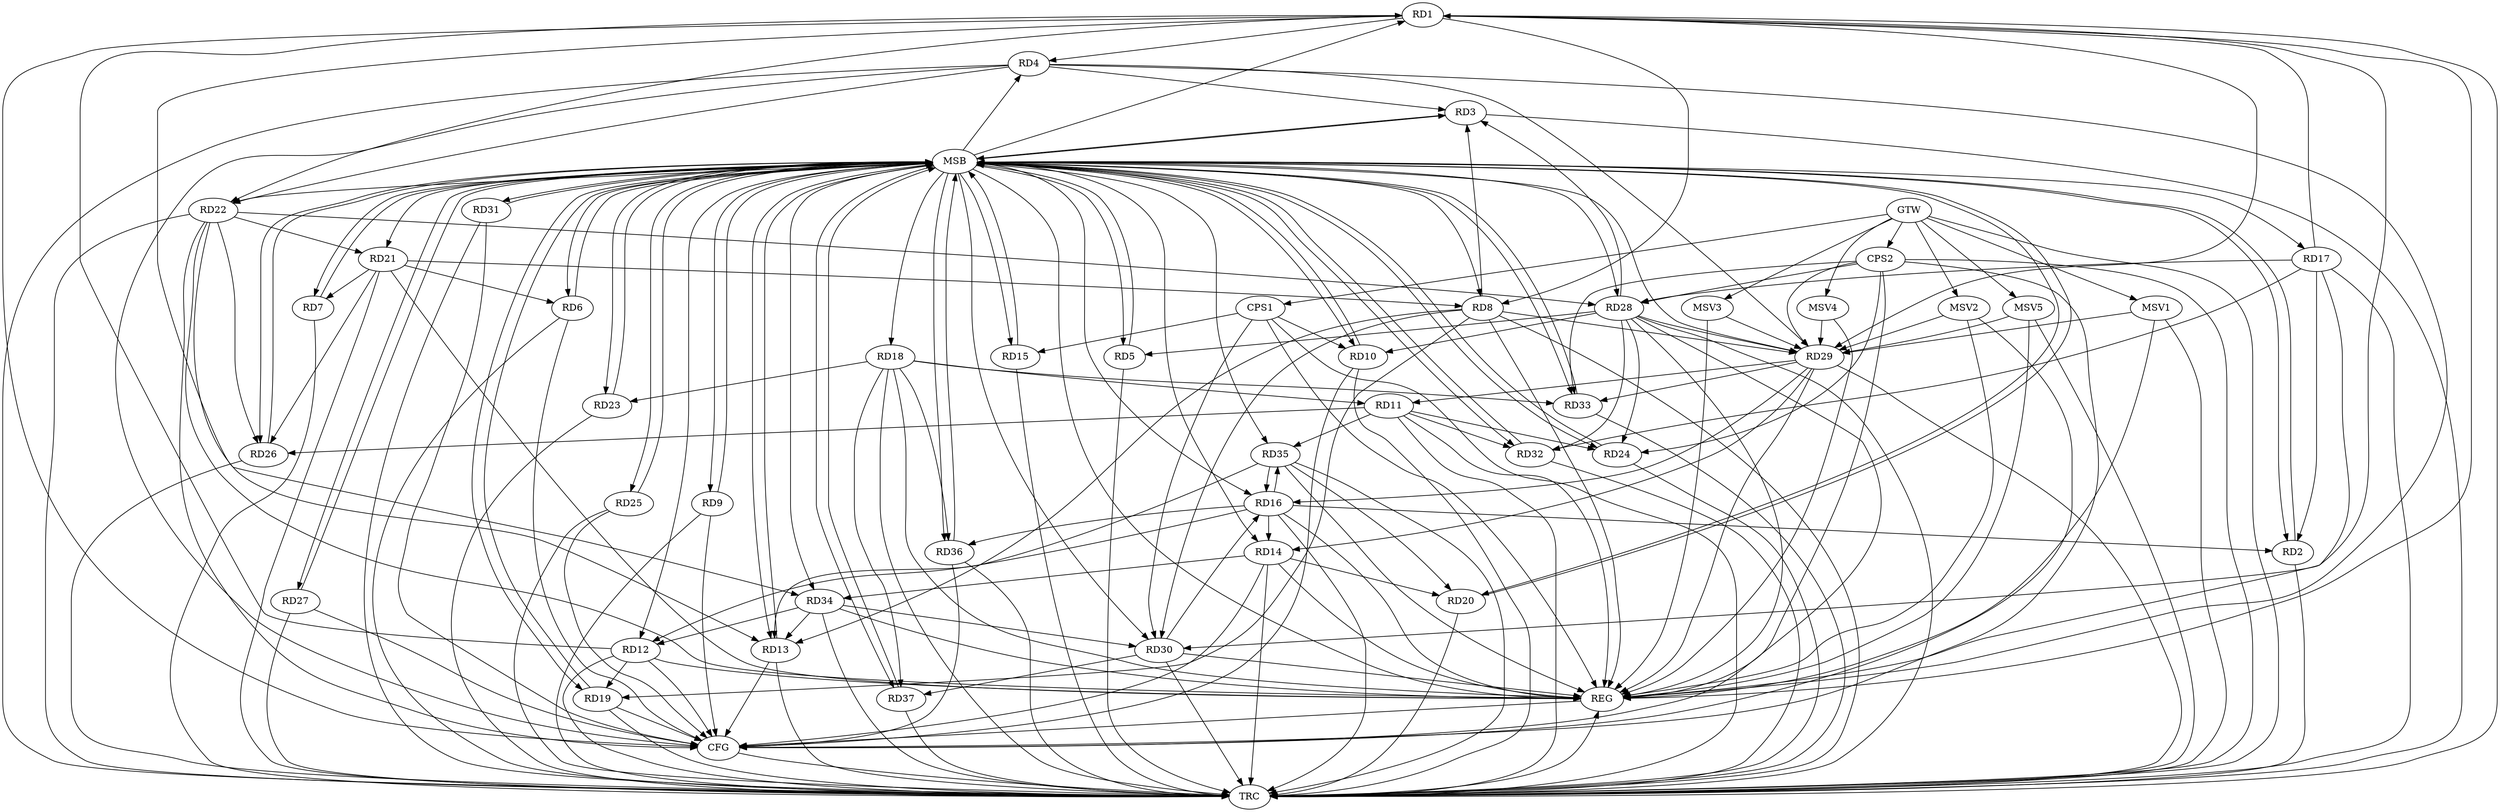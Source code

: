 strict digraph G {
  RD1 [ label="RD1" ];
  RD2 [ label="RD2" ];
  RD3 [ label="RD3" ];
  RD4 [ label="RD4" ];
  RD5 [ label="RD5" ];
  RD6 [ label="RD6" ];
  RD7 [ label="RD7" ];
  RD8 [ label="RD8" ];
  RD9 [ label="RD9" ];
  RD10 [ label="RD10" ];
  RD11 [ label="RD11" ];
  RD12 [ label="RD12" ];
  RD13 [ label="RD13" ];
  RD14 [ label="RD14" ];
  RD15 [ label="RD15" ];
  RD16 [ label="RD16" ];
  RD17 [ label="RD17" ];
  RD18 [ label="RD18" ];
  RD19 [ label="RD19" ];
  RD20 [ label="RD20" ];
  RD21 [ label="RD21" ];
  RD22 [ label="RD22" ];
  RD23 [ label="RD23" ];
  RD24 [ label="RD24" ];
  RD25 [ label="RD25" ];
  RD26 [ label="RD26" ];
  RD27 [ label="RD27" ];
  RD28 [ label="RD28" ];
  RD29 [ label="RD29" ];
  RD30 [ label="RD30" ];
  RD31 [ label="RD31" ];
  RD32 [ label="RD32" ];
  RD33 [ label="RD33" ];
  RD34 [ label="RD34" ];
  RD35 [ label="RD35" ];
  RD36 [ label="RD36" ];
  RD37 [ label="RD37" ];
  CPS1 [ label="CPS1" ];
  CPS2 [ label="CPS2" ];
  GTW [ label="GTW" ];
  REG [ label="REG" ];
  MSB [ label="MSB" ];
  CFG [ label="CFG" ];
  TRC [ label="TRC" ];
  MSV1 [ label="MSV1" ];
  MSV2 [ label="MSV2" ];
  MSV3 [ label="MSV3" ];
  MSV4 [ label="MSV4" ];
  MSV5 [ label="MSV5" ];
  RD1 -> RD4;
  RD1 -> RD8;
  RD12 -> RD1;
  RD17 -> RD1;
  RD1 -> RD22;
  RD1 -> RD29;
  RD1 -> RD30;
  RD1 -> RD34;
  RD16 -> RD2;
  RD17 -> RD2;
  RD4 -> RD3;
  RD8 -> RD3;
  RD28 -> RD3;
  RD4 -> RD22;
  RD4 -> RD29;
  RD28 -> RD5;
  RD21 -> RD6;
  RD21 -> RD7;
  RD8 -> RD13;
  RD8 -> RD19;
  RD21 -> RD8;
  RD8 -> RD29;
  RD8 -> RD30;
  RD28 -> RD10;
  RD18 -> RD11;
  RD11 -> RD24;
  RD11 -> RD26;
  RD29 -> RD11;
  RD11 -> RD32;
  RD11 -> RD35;
  RD16 -> RD12;
  RD12 -> RD19;
  RD34 -> RD12;
  RD22 -> RD13;
  RD34 -> RD13;
  RD35 -> RD13;
  RD16 -> RD14;
  RD14 -> RD20;
  RD29 -> RD14;
  RD14 -> RD34;
  RD29 -> RD16;
  RD30 -> RD16;
  RD16 -> RD35;
  RD35 -> RD16;
  RD16 -> RD36;
  RD17 -> RD28;
  RD17 -> RD32;
  RD18 -> RD23;
  RD18 -> RD33;
  RD18 -> RD36;
  RD18 -> RD37;
  RD35 -> RD20;
  RD22 -> RD21;
  RD21 -> RD26;
  RD22 -> RD26;
  RD22 -> RD28;
  RD28 -> RD24;
  RD28 -> RD29;
  RD28 -> RD32;
  RD29 -> RD33;
  RD34 -> RD30;
  RD30 -> RD37;
  CPS1 -> RD10;
  CPS1 -> RD30;
  CPS1 -> RD15;
  CPS2 -> RD24;
  CPS2 -> RD33;
  CPS2 -> RD28;
  CPS2 -> RD29;
  GTW -> CPS1;
  GTW -> CPS2;
  RD1 -> REG;
  RD4 -> REG;
  RD8 -> REG;
  RD11 -> REG;
  RD12 -> REG;
  RD14 -> REG;
  RD16 -> REG;
  RD17 -> REG;
  RD18 -> REG;
  RD21 -> REG;
  RD22 -> REG;
  RD28 -> REG;
  RD29 -> REG;
  RD30 -> REG;
  RD34 -> REG;
  RD35 -> REG;
  CPS1 -> REG;
  CPS2 -> REG;
  RD2 -> MSB;
  MSB -> RD3;
  MSB -> RD4;
  MSB -> RD24;
  MSB -> RD30;
  MSB -> REG;
  RD3 -> MSB;
  MSB -> RD2;
  MSB -> RD6;
  MSB -> RD16;
  MSB -> RD18;
  MSB -> RD33;
  MSB -> RD36;
  RD5 -> MSB;
  MSB -> RD17;
  MSB -> RD19;
  MSB -> RD31;
  RD6 -> MSB;
  MSB -> RD1;
  MSB -> RD10;
  MSB -> RD20;
  MSB -> RD22;
  RD7 -> MSB;
  MSB -> RD13;
  MSB -> RD26;
  MSB -> RD28;
  MSB -> RD29;
  RD9 -> MSB;
  MSB -> RD23;
  MSB -> RD32;
  RD10 -> MSB;
  RD13 -> MSB;
  RD15 -> MSB;
  RD19 -> MSB;
  MSB -> RD15;
  MSB -> RD37;
  RD20 -> MSB;
  RD23 -> MSB;
  MSB -> RD25;
  MSB -> RD34;
  RD24 -> MSB;
  MSB -> RD12;
  MSB -> RD14;
  RD25 -> MSB;
  MSB -> RD8;
  RD26 -> MSB;
  MSB -> RD9;
  RD27 -> MSB;
  RD31 -> MSB;
  MSB -> RD35;
  RD32 -> MSB;
  MSB -> RD7;
  MSB -> RD21;
  RD33 -> MSB;
  RD36 -> MSB;
  MSB -> RD5;
  RD37 -> MSB;
  MSB -> RD27;
  RD10 -> CFG;
  CPS2 -> CFG;
  RD36 -> CFG;
  RD25 -> CFG;
  RD4 -> CFG;
  RD12 -> CFG;
  RD22 -> CFG;
  RD31 -> CFG;
  RD28 -> CFG;
  RD13 -> CFG;
  RD1 -> CFG;
  RD9 -> CFG;
  RD6 -> CFG;
  RD27 -> CFG;
  RD19 -> CFG;
  RD14 -> CFG;
  REG -> CFG;
  RD1 -> TRC;
  RD2 -> TRC;
  RD3 -> TRC;
  RD4 -> TRC;
  RD5 -> TRC;
  RD6 -> TRC;
  RD7 -> TRC;
  RD8 -> TRC;
  RD9 -> TRC;
  RD10 -> TRC;
  RD11 -> TRC;
  RD12 -> TRC;
  RD13 -> TRC;
  RD14 -> TRC;
  RD15 -> TRC;
  RD16 -> TRC;
  RD17 -> TRC;
  RD18 -> TRC;
  RD19 -> TRC;
  RD20 -> TRC;
  RD21 -> TRC;
  RD22 -> TRC;
  RD23 -> TRC;
  RD24 -> TRC;
  RD25 -> TRC;
  RD26 -> TRC;
  RD27 -> TRC;
  RD28 -> TRC;
  RD29 -> TRC;
  RD30 -> TRC;
  RD31 -> TRC;
  RD32 -> TRC;
  RD33 -> TRC;
  RD34 -> TRC;
  RD35 -> TRC;
  RD36 -> TRC;
  RD37 -> TRC;
  CPS1 -> TRC;
  CPS2 -> TRC;
  GTW -> TRC;
  CFG -> TRC;
  TRC -> REG;
  MSV1 -> RD29;
  GTW -> MSV1;
  MSV1 -> REG;
  MSV1 -> TRC;
  MSV2 -> RD29;
  GTW -> MSV2;
  MSV2 -> REG;
  MSV2 -> CFG;
  MSV3 -> RD29;
  GTW -> MSV3;
  MSV3 -> REG;
  MSV4 -> RD29;
  MSV5 -> RD29;
  GTW -> MSV4;
  MSV4 -> REG;
  GTW -> MSV5;
  MSV5 -> REG;
  MSV5 -> TRC;
}
